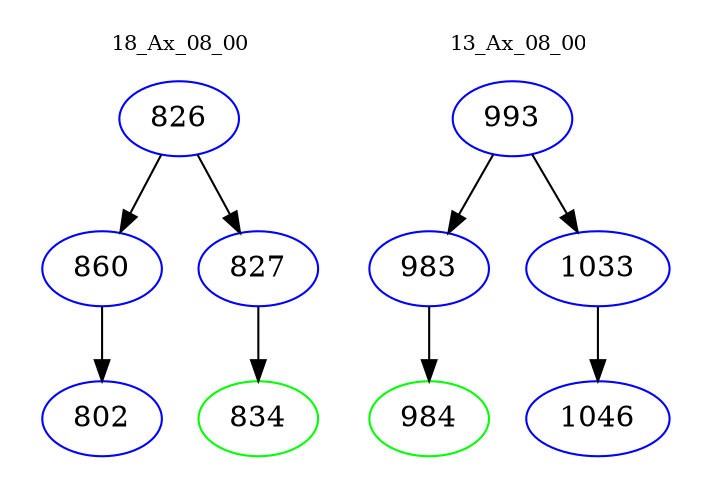 digraph{
subgraph cluster_0 {
color = white
label = "18_Ax_08_00";
fontsize=10;
T0_826 [label="826", color="blue"]
T0_826 -> T0_860 [color="black"]
T0_860 [label="860", color="blue"]
T0_860 -> T0_802 [color="black"]
T0_802 [label="802", color="blue"]
T0_826 -> T0_827 [color="black"]
T0_827 [label="827", color="blue"]
T0_827 -> T0_834 [color="black"]
T0_834 [label="834", color="green"]
}
subgraph cluster_1 {
color = white
label = "13_Ax_08_00";
fontsize=10;
T1_993 [label="993", color="blue"]
T1_993 -> T1_983 [color="black"]
T1_983 [label="983", color="blue"]
T1_983 -> T1_984 [color="black"]
T1_984 [label="984", color="green"]
T1_993 -> T1_1033 [color="black"]
T1_1033 [label="1033", color="blue"]
T1_1033 -> T1_1046 [color="black"]
T1_1046 [label="1046", color="blue"]
}
}
